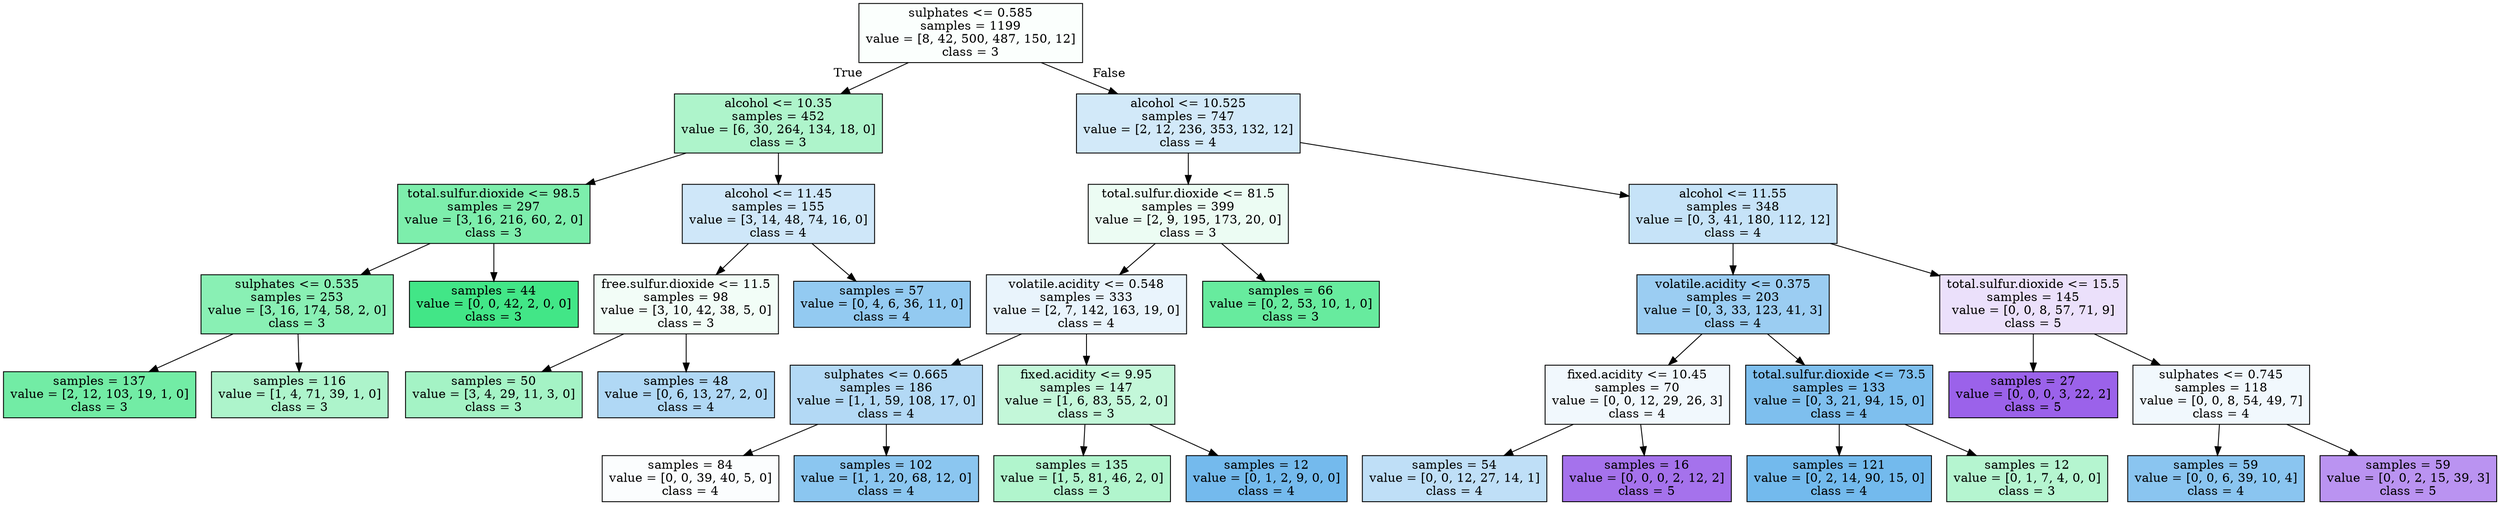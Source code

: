 digraph Tree {
node [shape=box, style="filled", color="black"] ;
0 [label="sulphates <= 0.585\nsamples = 1199\nvalue = [8, 42, 500, 487, 150, 12]\nclass = 3", fillcolor="#fbfffd"] ;
1 [label="alcohol <= 10.35\nsamples = 452\nvalue = [6, 30, 264, 134, 18, 0]\nclass = 3", fillcolor="#aef4cb"] ;
0 -> 1 [labeldistance=2.5, labelangle=45, headlabel="True"] ;
5 [label="total.sulfur.dioxide <= 98.5\nsamples = 297\nvalue = [3, 16, 216, 60, 2, 0]\nclass = 3", fillcolor="#7deeac"] ;
1 -> 5 ;
29 [label="sulphates <= 0.535\nsamples = 253\nvalue = [3, 16, 174, 58, 2, 0]\nclass = 3", fillcolor="#89f0b4"] ;
5 -> 29 ;
33 [label="samples = 137\nvalue = [2, 12, 103, 19, 1, 0]\nclass = 3", fillcolor="#72eca5"] ;
29 -> 33 ;
34 [label="samples = 116\nvalue = [1, 4, 71, 39, 1, 0]\nclass = 3", fillcolor="#adf4cb"] ;
29 -> 34 ;
30 [label="samples = 44\nvalue = [0, 0, 42, 2, 0, 0]\nclass = 3", fillcolor="#42e687"] ;
5 -> 30 ;
6 [label="alcohol <= 11.45\nsamples = 155\nvalue = [3, 14, 48, 74, 16, 0]\nclass = 4", fillcolor="#cfe7f9"] ;
1 -> 6 ;
15 [label="free.sulfur.dioxide <= 11.5\nsamples = 98\nvalue = [3, 10, 42, 38, 5, 0]\nclass = 3", fillcolor="#f2fdf7"] ;
6 -> 15 ;
23 [label="samples = 50\nvalue = [3, 4, 29, 11, 3, 0]\nclass = 3", fillcolor="#a4f3c5"] ;
15 -> 23 ;
24 [label="samples = 48\nvalue = [0, 6, 13, 27, 2, 0]\nclass = 4", fillcolor="#b0d8f5"] ;
15 -> 24 ;
16 [label="samples = 57\nvalue = [0, 4, 6, 36, 11, 0]\nclass = 4", fillcolor="#93caf1"] ;
6 -> 16 ;
2 [label="alcohol <= 10.525\nsamples = 747\nvalue = [2, 12, 236, 353, 132, 12]\nclass = 4", fillcolor="#d2e9f9"] ;
0 -> 2 [labeldistance=2.5, labelangle=-45, headlabel="False"] ;
3 [label="total.sulfur.dioxide <= 81.5\nsamples = 399\nvalue = [2, 9, 195, 173, 20, 0]\nclass = 3", fillcolor="#ecfcf3"] ;
2 -> 3 ;
7 [label="volatile.acidity <= 0.548\nsamples = 333\nvalue = [2, 7, 142, 163, 19, 0]\nclass = 4", fillcolor="#e9f4fc"] ;
3 -> 7 ;
11 [label="sulphates <= 0.665\nsamples = 186\nvalue = [1, 1, 59, 108, 17, 0]\nclass = 4", fillcolor="#b3d9f5"] ;
7 -> 11 ;
25 [label="samples = 84\nvalue = [0, 0, 39, 40, 5, 0]\nclass = 4", fillcolor="#fbfdfe"] ;
11 -> 25 ;
26 [label="samples = 102\nvalue = [1, 1, 20, 68, 12, 0]\nclass = 4", fillcolor="#8bc6f0"] ;
11 -> 26 ;
12 [label="fixed.acidity <= 9.95\nsamples = 147\nvalue = [1, 6, 83, 55, 2, 0]\nclass = 3", fillcolor="#c3f7d9"] ;
7 -> 12 ;
31 [label="samples = 135\nvalue = [1, 5, 81, 46, 2, 0]\nclass = 3", fillcolor="#b1f5cd"] ;
12 -> 31 ;
32 [label="samples = 12\nvalue = [0, 1, 2, 9, 0, 0]\nclass = 4", fillcolor="#74baed"] ;
12 -> 32 ;
8 [label="samples = 66\nvalue = [0, 2, 53, 10, 1, 0]\nclass = 3", fillcolor="#67eb9e"] ;
3 -> 8 ;
4 [label="alcohol <= 11.55\nsamples = 348\nvalue = [0, 3, 41, 180, 112, 12]\nclass = 4", fillcolor="#c6e3f8"] ;
2 -> 4 ;
9 [label="volatile.acidity <= 0.375\nsamples = 203\nvalue = [0, 3, 33, 123, 41, 3]\nclass = 4", fillcolor="#9bcdf2"] ;
4 -> 9 ;
13 [label="fixed.acidity <= 10.45\nsamples = 70\nvalue = [0, 0, 12, 29, 26, 3]\nclass = 4", fillcolor="#f1f8fd"] ;
9 -> 13 ;
21 [label="samples = 54\nvalue = [0, 0, 12, 27, 14, 1]\nclass = 4", fillcolor="#bfdff7"] ;
13 -> 21 ;
22 [label="samples = 16\nvalue = [0, 0, 0, 2, 12, 2]\nclass = 5", fillcolor="#a572ec"] ;
13 -> 22 ;
14 [label="total.sulfur.dioxide <= 73.5\nsamples = 133\nvalue = [0, 3, 21, 94, 15, 0]\nclass = 4", fillcolor="#7ebfee"] ;
9 -> 14 ;
27 [label="samples = 121\nvalue = [0, 2, 14, 90, 15, 0]\nclass = 4", fillcolor="#73baed"] ;
14 -> 27 ;
28 [label="samples = 12\nvalue = [0, 1, 7, 4, 0, 0]\nclass = 3", fillcolor="#b5f5d0"] ;
14 -> 28 ;
10 [label="total.sulfur.dioxide <= 15.5\nsamples = 145\nvalue = [0, 0, 8, 57, 71, 9]\nclass = 5", fillcolor="#ebe0fb"] ;
4 -> 10 ;
17 [label="samples = 27\nvalue = [0, 0, 0, 3, 22, 2]\nclass = 5", fillcolor="#9b62ea"] ;
10 -> 17 ;
18 [label="sulphates <= 0.745\nsamples = 118\nvalue = [0, 0, 8, 54, 49, 7]\nclass = 4", fillcolor="#f1f8fd"] ;
10 -> 18 ;
19 [label="samples = 59\nvalue = [0, 0, 6, 39, 10, 4]\nclass = 4", fillcolor="#8ac5f0"] ;
18 -> 19 ;
20 [label="samples = 59\nvalue = [0, 0, 2, 15, 39, 3]\nclass = 5", fillcolor="#ba93f1"] ;
18 -> 20 ;
}